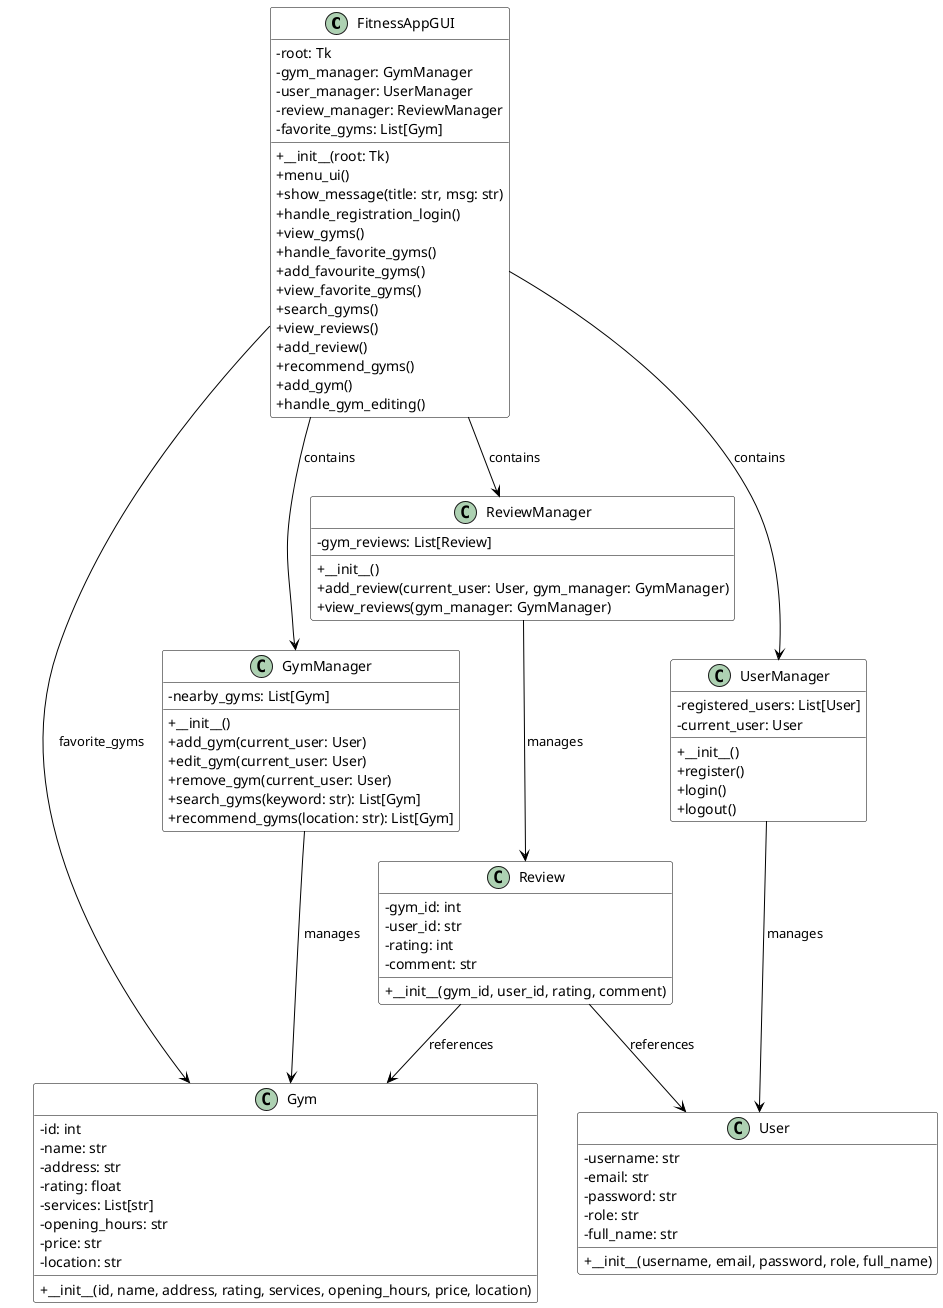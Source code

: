 @startuml Fitness Application

' Стилове
skinparam classAttributeIconSize 0
skinparam class {
  BackgroundColor White
  ArrowColor Black
  BorderColor Black
}

' Основни класове
class FitnessAppGUI {
  - root: Tk
  - gym_manager: GymManager
  - user_manager: UserManager
  - review_manager: ReviewManager
  - favorite_gyms: List[Gym]
  + __init__(root: Tk)
  + menu_ui()
  + show_message(title: str, msg: str)
  + handle_registration_login()
  + view_gyms()
  + handle_favorite_gyms()
  + add_favourite_gyms()
  + view_favorite_gyms()
  + search_gyms()
  + view_reviews()
  + add_review()
  + recommend_gyms()
  + add_gym()
  + handle_gym_editing()
}

class GymManager {
  - nearby_gyms: List[Gym]
  + __init__()
  + add_gym(current_user: User)
  + edit_gym(current_user: User)
  + remove_gym(current_user: User)
  + search_gyms(keyword: str): List[Gym]
  + recommend_gyms(location: str): List[Gym]
}

class UserManager {
  - registered_users: List[User]
  - current_user: User
  + __init__()
  + register()
  + login()
  + logout()
}

class ReviewManager {
  - gym_reviews: List[Review]
  + __init__()
  + add_review(current_user: User, gym_manager: GymManager)
  + view_reviews(gym_manager: GymManager)
}

' Модели
class Gym {
  - id: int
  - name: str
  - address: str
  - rating: float
  - services: List[str]
  - opening_hours: str
  - price: str
  - location: str
  + __init__(id, name, address, rating, services, opening_hours, price, location)
}

class User {
  - username: str
  - email: str
  - password: str
  - role: str
  - full_name: str
  + __init__(username, email, password, role, full_name)
}

class Review {
  - gym_id: int
  - user_id: str
  - rating: int
  - comment: str
  + __init__(gym_id, user_id, rating, comment)
}

' Връзки
FitnessAppGUI --> GymManager : contains
FitnessAppGUI --> UserManager : contains
FitnessAppGUI --> ReviewManager : contains
FitnessAppGUI --> Gym : favorite_gyms

GymManager --> Gym : manages
ReviewManager --> Review : manages
UserManager --> User : manages

Review --> Gym : references
Review --> User : references

@enduml 